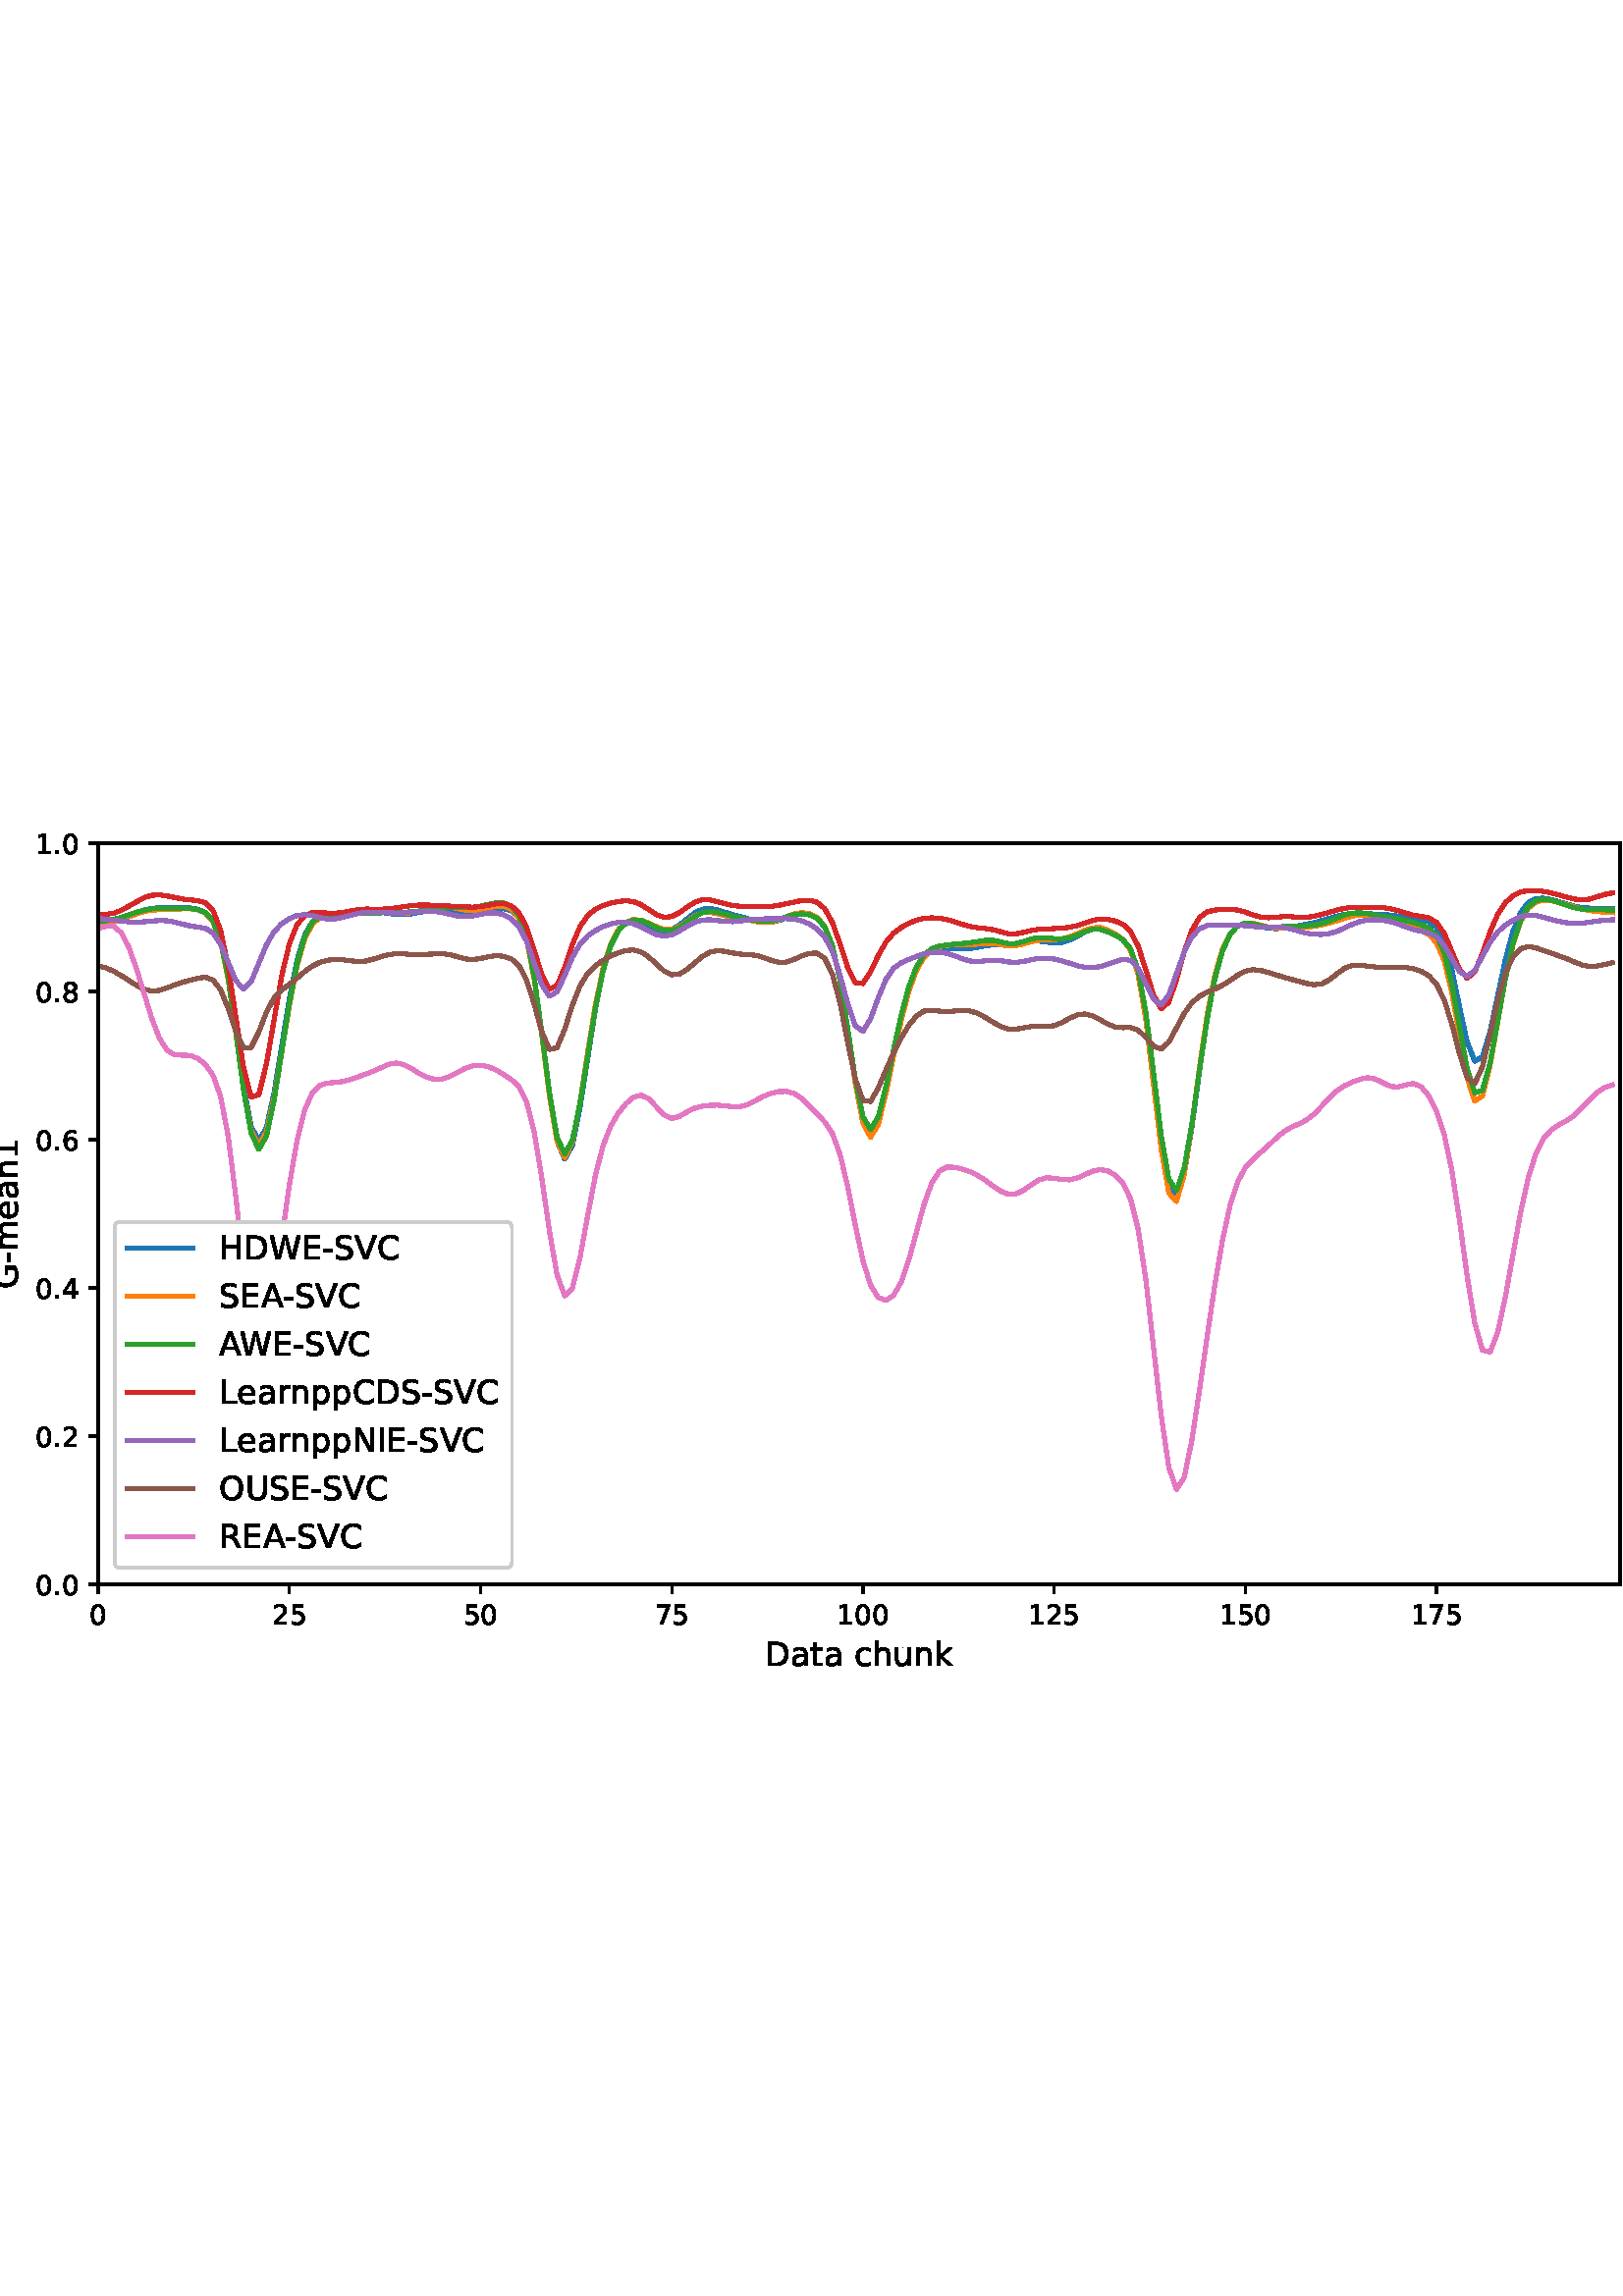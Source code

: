 %!PS-Adobe-3.0 EPSF-3.0
%%Orientation: portrait
%%BoundingBox: -54.0 216.0 666.0 576.0
%%EndComments
%%BeginProlog
/mpldict 8 dict def
mpldict begin
/m { moveto } bind def
/l { lineto } bind def
/r { rlineto } bind def
/c { curveto } bind def
/cl { closepath } bind def
/box {
m
1 index 0 r
0 exch r
neg 0 r
cl
} bind def
/clipbox {
box
clip
newpath
} bind def
%!PS-Adobe-3.0 Resource-Font
%%Copyright: Copyright (c) 2003 by Bitstream, Inc. All Rights Reserved. Copyright (c) 2006 by Tavmjong Bah. All Rights Reserved. DejaVu changes are in public domain 
25 dict begin
/_d{bind def}bind def
/_m{moveto}_d
/_l{lineto}_d
/_cl{closepath eofill}_d
/_c{curveto}_d
/_sc{7 -1 roll{setcachedevice}{pop pop pop pop pop pop}ifelse}_d
/_e{exec}_d
/FontName /DejaVuSans def
/PaintType 0 def
/FontMatrix[.001 0 0 .001 0 0]def
/FontBBox[-1021 -463 1793 1232]def
/FontType 3 def
/Encoding [ /space /hyphen /period /zero /one /two /four /five /six /seven /eight /A /C /D /E /G /H /I /L /N /O /R /S /U /V /W /a /c /e /h /k /m /n /p /r /t /u ] def
/FontInfo 10 dict dup begin
/FamilyName (DejaVu Sans) def
/FullName (DejaVu Sans) def
/Notice (Copyright (c) 2003 by Bitstream, Inc. All Rights Reserved. Copyright (c) 2006 by Tavmjong Bah. All Rights Reserved. DejaVu changes are in public domain ) def
/Weight (Book) def
/Version (Version 2.35) def
/ItalicAngle 0.0 def
/isFixedPitch false def
/UnderlinePosition -130 def
/UnderlineThickness 90 def
end readonly def
/CharStrings 38 dict dup begin
/.notdef 0 def
/space{318 0 0 0 0 0 _sc
}_d
/hyphen{361 0 49 234 312 314 _sc
49 314 _m
312 314 _l
312 234 _l
49 234 _l
49 314 _l
_cl}_d
/period{318 0 107 0 210 124 _sc
107 124 _m
210 124 _l
210 0 _l
107 0 _l
107 124 _l
_cl}_d
/zero{636 0 66 -13 570 742 _sc
318 664 _m
267 664 229 639 203 589 _c
177 539 165 464 165 364 _c
165 264 177 189 203 139 _c
229 89 267 64 318 64 _c
369 64 407 89 433 139 _c
458 189 471 264 471 364 _c
471 464 458 539 433 589 _c
407 639 369 664 318 664 _c
318 742 _m
399 742 461 709 505 645 _c
548 580 570 486 570 364 _c
570 241 548 147 505 83 _c
461 19 399 -13 318 -13 _c
236 -13 173 19 130 83 _c
87 147 66 241 66 364 _c
66 486 87 580 130 645 _c
173 709 236 742 318 742 _c
_cl}_d
/one{636 0 110 0 544 729 _sc
124 83 _m
285 83 _l
285 639 _l
110 604 _l
110 694 _l
284 729 _l
383 729 _l
383 83 _l
544 83 _l
544 0 _l
124 0 _l
124 83 _l
_cl}_d
/two{{636 0 73 0 536 742 _sc
192 83 _m
536 83 _l
536 0 _l
73 0 _l
73 83 _l
110 121 161 173 226 239 _c
290 304 331 346 348 365 _c
380 400 402 430 414 455 _c
426 479 433 504 433 528 _c
433 566 419 598 392 622 _c
365 646 330 659 286 659 _c
255 659 222 653 188 643 _c
154 632 117 616 78 594 _c
78 694 _l
118 710 155 722 189 730 _c
223 738 255 742 284 742 _c
}_e{359 742 419 723 464 685 _c
509 647 532 597 532 534 _c
532 504 526 475 515 449 _c
504 422 484 390 454 354 _c
446 344 420 317 376 272 _c
332 227 271 164 192 83 _c
_cl}_e}_d
/four{636 0 49 0 580 729 _sc
378 643 _m
129 254 _l
378 254 _l
378 643 _l
352 729 _m
476 729 _l
476 254 _l
580 254 _l
580 172 _l
476 172 _l
476 0 _l
378 0 _l
378 172 _l
49 172 _l
49 267 _l
352 729 _l
_cl}_d
/five{{636 0 77 -13 549 729 _sc
108 729 _m
495 729 _l
495 646 _l
198 646 _l
198 467 _l
212 472 227 476 241 478 _c
255 480 270 482 284 482 _c
365 482 429 459 477 415 _c
525 370 549 310 549 234 _c
549 155 524 94 475 51 _c
426 8 357 -13 269 -13 _c
238 -13 207 -10 175 -6 _c
143 -1 111 6 77 17 _c
77 116 _l
106 100 136 88 168 80 _c
199 72 232 69 267 69 _c
}_e{323 69 368 83 401 113 _c
433 143 450 183 450 234 _c
450 284 433 324 401 354 _c
368 384 323 399 267 399 _c
241 399 214 396 188 390 _c
162 384 135 375 108 363 _c
108 729 _l
_cl}_e}_d
/six{{636 0 70 -13 573 742 _sc
330 404 _m
286 404 251 388 225 358 _c
199 328 186 286 186 234 _c
186 181 199 139 225 109 _c
251 79 286 64 330 64 _c
374 64 409 79 435 109 _c
461 139 474 181 474 234 _c
474 286 461 328 435 358 _c
409 388 374 404 330 404 _c
526 713 _m
526 623 _l
501 635 476 644 451 650 _c
425 656 400 659 376 659 _c
310 659 260 637 226 593 _c
}_e{192 549 172 482 168 394 _c
187 422 211 444 240 459 _c
269 474 301 482 336 482 _c
409 482 467 459 509 415 _c
551 371 573 310 573 234 _c
573 159 550 99 506 54 _c
462 9 403 -13 330 -13 _c
246 -13 181 19 137 83 _c
92 147 70 241 70 364 _c
70 479 97 571 152 639 _c
206 707 280 742 372 742 _c
396 742 421 739 447 735 _c
472 730 498 723 526 713 _c
_cl}_e}_d
/seven{636 0 82 0 551 729 _sc
82 729 _m
551 729 _l
551 687 _l
286 0 _l
183 0 _l
432 646 _l
82 646 _l
82 729 _l
_cl}_d
/eight{{636 0 68 -13 568 742 _sc
318 346 _m
271 346 234 333 207 308 _c
180 283 167 249 167 205 _c
167 161 180 126 207 101 _c
234 76 271 64 318 64 _c
364 64 401 76 428 102 _c
455 127 469 161 469 205 _c
469 249 455 283 429 308 _c
402 333 365 346 318 346 _c
219 388 _m
177 398 144 418 120 447 _c
96 476 85 511 85 553 _c
85 611 105 657 147 691 _c
188 725 245 742 318 742 _c
}_e{390 742 447 725 489 691 _c
530 657 551 611 551 553 _c
551 511 539 476 515 447 _c
491 418 459 398 417 388 _c
464 377 501 355 528 323 _c
554 291 568 251 568 205 _c
568 134 546 80 503 43 _c
459 5 398 -13 318 -13 _c
237 -13 175 5 132 43 _c
89 80 68 134 68 205 _c
68 251 81 291 108 323 _c
134 355 171 377 219 388 _c
183 544 _m
183 506 194 476 218 455 _c
}_e{242 434 275 424 318 424 _c
360 424 393 434 417 455 _c
441 476 453 506 453 544 _c
453 582 441 611 417 632 _c
393 653 360 664 318 664 _c
275 664 242 653 218 632 _c
194 611 183 582 183 544 _c
_cl}_e}_d
/A{684 0 8 0 676 729 _sc
342 632 _m
208 269 _l
476 269 _l
342 632 _l
286 729 _m
398 729 _l
676 0 _l
573 0 _l
507 187 _l
178 187 _l
112 0 _l
8 0 _l
286 729 _l
_cl}_d
/C{{698 0 56 -13 644 742 _sc
644 673 _m
644 569 _l
610 599 575 622 537 638 _c
499 653 460 661 418 661 _c
334 661 270 635 226 584 _c
182 533 160 460 160 364 _c
160 268 182 194 226 143 _c
270 92 334 67 418 67 _c
460 67 499 74 537 90 _c
575 105 610 128 644 159 _c
644 56 _l
609 32 572 15 534 4 _c
496 -7 455 -13 412 -13 _c
302 -13 215 20 151 87 _c
}_e{87 154 56 246 56 364 _c
56 481 87 573 151 641 _c
215 708 302 742 412 742 _c
456 742 497 736 535 725 _c
573 713 610 696 644 673 _c
_cl}_e}_d
/D{770 0 98 0 711 729 _sc
197 648 _m
197 81 _l
316 81 _l
416 81 490 103 537 149 _c
583 195 607 267 607 365 _c
607 463 583 534 537 580 _c
490 625 416 648 316 648 _c
197 648 _l
98 729 _m
301 729 _l
442 729 546 699 612 641 _c
678 582 711 490 711 365 _c
711 239 677 147 611 88 _c
545 29 441 0 301 0 _c
98 0 _l
98 729 _l
_cl}_d
/E{632 0 98 0 568 729 _sc
98 729 _m
559 729 _l
559 646 _l
197 646 _l
197 430 _l
544 430 _l
544 347 _l
197 347 _l
197 83 _l
568 83 _l
568 0 _l
98 0 _l
98 729 _l
_cl}_d
/G{{775 0 56 -13 693 742 _sc
595 104 _m
595 300 _l
434 300 _l
434 381 _l
693 381 _l
693 68 _l
655 40 613 20 567 7 _c
521 -6 472 -13 420 -13 _c
306 -13 216 20 152 86 _c
88 152 56 245 56 364 _c
56 482 88 575 152 642 _c
216 708 306 742 420 742 _c
467 742 512 736 555 724 _c
598 712 638 695 674 673 _c
674 568 _l
637 598 598 621 557 637 _c
516 653 473 661 428 661 _c
}_e{338 661 271 636 227 586 _c
182 536 160 462 160 364 _c
160 265 182 191 227 141 _c
271 91 338 67 428 67 _c
462 67 493 70 521 76 _c
549 82 573 91 595 104 _c
_cl}_e}_d
/H{752 0 98 0 654 729 _sc
98 729 _m
197 729 _l
197 430 _l
555 430 _l
555 729 _l
654 729 _l
654 0 _l
555 0 _l
555 347 _l
197 347 _l
197 0 _l
98 0 _l
98 729 _l
_cl}_d
/I{295 0 98 0 197 729 _sc
98 729 _m
197 729 _l
197 0 _l
98 0 _l
98 729 _l
_cl}_d
/L{557 0 98 0 552 729 _sc
98 729 _m
197 729 _l
197 83 _l
552 83 _l
552 0 _l
98 0 _l
98 729 _l
_cl}_d
/N{748 0 98 0 650 729 _sc
98 729 _m
231 729 _l
554 119 _l
554 729 _l
650 729 _l
650 0 _l
517 0 _l
194 610 _l
194 0 _l
98 0 _l
98 729 _l
_cl}_d
/O{787 0 56 -13 731 742 _sc
394 662 _m
322 662 265 635 223 582 _c
181 528 160 456 160 364 _c
160 272 181 199 223 146 _c
265 92 322 66 394 66 _c
465 66 522 92 564 146 _c
606 199 627 272 627 364 _c
627 456 606 528 564 582 _c
522 635 465 662 394 662 _c
394 742 _m
496 742 577 707 639 639 _c
700 571 731 479 731 364 _c
731 248 700 157 639 89 _c
577 21 496 -13 394 -13 _c
291 -13 209 21 148 89 _c
86 157 56 248 56 364 _c
56 479 86 571 148 639 _c
209 707 291 742 394 742 _c
_cl}_d
/R{{695 0 98 0 666 729 _sc
444 342 _m
465 334 486 319 506 296 _c
526 272 546 240 566 199 _c
666 0 _l
560 0 _l
467 187 _l
443 235 419 268 397 284 _c
374 300 343 308 304 308 _c
197 308 _l
197 0 _l
98 0 _l
98 729 _l
321 729 _l
404 729 466 711 507 677 _c
548 642 569 589 569 519 _c
569 473 558 434 537 404 _c
515 374 484 353 444 342 _c
197 648 _m
197 389 _l
321 389 _l
}_e{368 389 404 400 428 422 _c
452 444 465 476 465 519 _c
465 561 452 593 428 615 _c
404 637 368 648 321 648 _c
197 648 _l
_cl}_e}_d
/S{{635 0 66 -13 579 742 _sc
535 705 _m
535 609 _l
497 627 462 640 429 649 _c
395 657 363 662 333 662 _c
279 662 237 651 208 631 _c
179 610 165 580 165 542 _c
165 510 174 485 194 469 _c
213 452 250 439 304 429 _c
364 417 _l
437 403 491 378 526 343 _c
561 307 579 260 579 201 _c
579 130 555 77 508 41 _c
460 5 391 -13 300 -13 _c
265 -13 228 -9 189 -2 _c
}_e{150 5 110 16 69 32 _c
69 134 _l
109 111 148 94 186 83 _c
224 71 262 66 300 66 _c
356 66 399 77 430 99 _c
460 121 476 152 476 194 _c
476 230 465 258 443 278 _c
421 298 385 313 335 323 _c
275 335 _l
201 349 148 372 115 404 _c
82 435 66 478 66 534 _c
66 598 88 649 134 686 _c
179 723 242 742 322 742 _c
356 742 390 739 426 733 _c
461 727 497 717 535 705 _c
}_e{_cl}_e}_d
/U{732 0 87 -13 645 729 _sc
87 729 _m
186 729 _l
186 286 _l
186 208 200 151 228 117 _c
256 83 302 66 366 66 _c
429 66 475 83 503 117 _c
531 151 546 208 546 286 _c
546 729 _l
645 729 _l
645 274 _l
645 178 621 107 574 59 _c
527 11 458 -13 366 -13 _c
274 -13 204 11 157 59 _c
110 107 87 178 87 274 _c
87 729 _l
_cl}_d
/V{684 0 8 0 676 729 _sc
286 0 _m
8 729 _l
111 729 _l
342 115 _l
573 729 _l
676 729 _l
398 0 _l
286 0 _l
_cl}_d
/W{989 0 33 0 956 729 _sc
33 729 _m
133 729 _l
286 113 _l
439 729 _l
550 729 _l
703 113 _l
856 729 _l
956 729 _l
773 0 _l
649 0 _l
495 633 _l
340 0 _l
216 0 _l
33 729 _l
_cl}_d
/a{{613 0 60 -13 522 560 _sc
343 275 _m
270 275 220 266 192 250 _c
164 233 150 205 150 165 _c
150 133 160 107 181 89 _c
202 70 231 61 267 61 _c
317 61 357 78 387 114 _c
417 149 432 196 432 255 _c
432 275 _l
343 275 _l
522 312 _m
522 0 _l
432 0 _l
432 83 _l
411 49 385 25 355 10 _c
325 -5 287 -13 243 -13 _c
187 -13 142 2 109 33 _c
76 64 60 106 60 159 _c
}_e{60 220 80 266 122 298 _c
163 329 224 345 306 345 _c
432 345 _l
432 354 _l
432 395 418 427 391 450 _c
364 472 326 484 277 484 _c
245 484 215 480 185 472 _c
155 464 127 453 100 439 _c
100 522 _l
132 534 164 544 195 550 _c
226 556 256 560 286 560 _c
365 560 424 539 463 498 _c
502 457 522 395 522 312 _c
_cl}_e}_d
/c{{550 0 55 -13 488 560 _sc
488 526 _m
488 442 _l
462 456 437 466 411 473 _c
385 480 360 484 334 484 _c
276 484 230 465 198 428 _c
166 391 150 339 150 273 _c
150 206 166 154 198 117 _c
230 80 276 62 334 62 _c
360 62 385 65 411 72 _c
437 79 462 90 488 104 _c
488 21 _l
462 9 436 0 410 -5 _c
383 -10 354 -13 324 -13 _c
242 -13 176 12 128 64 _c
}_e{79 115 55 185 55 273 _c
55 362 79 432 128 483 _c
177 534 244 560 330 560 _c
358 560 385 557 411 551 _c
437 545 463 537 488 526 _c
_cl}_e}_d
/e{{615 0 55 -13 562 560 _sc
562 296 _m
562 252 _l
149 252 _l
153 190 171 142 205 110 _c
238 78 284 62 344 62 _c
378 62 412 66 444 74 _c
476 82 509 95 541 113 _c
541 28 _l
509 14 476 3 442 -3 _c
408 -9 373 -13 339 -13 _c
251 -13 182 12 131 62 _c
80 112 55 181 55 268 _c
55 357 79 428 127 481 _c
175 533 241 560 323 560 _c
397 560 455 536 498 489 _c
}_e{540 441 562 377 562 296 _c
472 322 _m
471 371 457 410 431 440 _c
404 469 368 484 324 484 _c
274 484 234 469 204 441 _c
174 413 156 373 152 322 _c
472 322 _l
_cl}_e}_d
/h{634 0 91 0 549 760 _sc
549 330 _m
549 0 _l
459 0 _l
459 327 _l
459 379 448 417 428 443 _c
408 469 378 482 338 482 _c
289 482 251 466 223 435 _c
195 404 181 362 181 309 _c
181 0 _l
91 0 _l
91 760 _l
181 760 _l
181 462 _l
202 494 227 519 257 535 _c
286 551 320 560 358 560 _c
420 560 468 540 500 501 _c
532 462 549 405 549 330 _c
_cl}_d
/k{579 0 91 0 576 760 _sc
91 760 _m
181 760 _l
181 311 _l
449 547 _l
564 547 _l
274 291 _l
576 0 _l
459 0 _l
181 267 _l
181 0 _l
91 0 _l
91 760 _l
_cl}_d
/m{{974 0 91 0 889 560 _sc
520 442 _m
542 482 569 511 600 531 _c
631 550 668 560 711 560 _c
767 560 811 540 842 500 _c
873 460 889 403 889 330 _c
889 0 _l
799 0 _l
799 327 _l
799 379 789 418 771 444 _c
752 469 724 482 686 482 _c
639 482 602 466 575 435 _c
548 404 535 362 535 309 _c
535 0 _l
445 0 _l
445 327 _l
445 379 435 418 417 444 _c
398 469 369 482 331 482 _c
}_e{285 482 248 466 221 435 _c
194 404 181 362 181 309 _c
181 0 _l
91 0 _l
91 547 _l
181 547 _l
181 462 _l
201 495 226 520 255 536 _c
283 552 317 560 357 560 _c
397 560 430 550 458 530 _c
486 510 506 480 520 442 _c
_cl}_e}_d
/n{634 0 91 0 549 560 _sc
549 330 _m
549 0 _l
459 0 _l
459 327 _l
459 379 448 417 428 443 _c
408 469 378 482 338 482 _c
289 482 251 466 223 435 _c
195 404 181 362 181 309 _c
181 0 _l
91 0 _l
91 547 _l
181 547 _l
181 462 _l
202 494 227 519 257 535 _c
286 551 320 560 358 560 _c
420 560 468 540 500 501 _c
532 462 549 405 549 330 _c
_cl}_d
/p{{635 0 91 -207 580 560 _sc
181 82 _m
181 -207 _l
91 -207 _l
91 547 _l
181 547 _l
181 464 _l
199 496 223 520 252 536 _c
281 552 316 560 356 560 _c
422 560 476 533 518 481 _c
559 428 580 359 580 273 _c
580 187 559 117 518 65 _c
476 13 422 -13 356 -13 _c
316 -13 281 -5 252 10 _c
223 25 199 49 181 82 _c
487 273 _m
487 339 473 390 446 428 _c
418 466 381 485 334 485 _c
}_e{286 485 249 466 222 428 _c
194 390 181 339 181 273 _c
181 207 194 155 222 117 _c
249 79 286 61 334 61 _c
381 61 418 79 446 117 _c
473 155 487 207 487 273 _c
_cl}_e}_d
/r{411 0 91 0 411 560 _sc
411 463 _m
401 469 390 473 378 476 _c
366 478 353 480 339 480 _c
288 480 249 463 222 430 _c
194 397 181 350 181 288 _c
181 0 _l
91 0 _l
91 547 _l
181 547 _l
181 462 _l
199 495 224 520 254 536 _c
284 552 321 560 365 560 _c
371 560 378 559 386 559 _c
393 558 401 557 411 555 _c
411 463 _l
_cl}_d
/t{392 0 27 0 368 702 _sc
183 702 _m
183 547 _l
368 547 _l
368 477 _l
183 477 _l
183 180 _l
183 135 189 106 201 94 _c
213 81 238 75 276 75 _c
368 75 _l
368 0 _l
276 0 _l
206 0 158 13 132 39 _c
106 65 93 112 93 180 _c
93 477 _l
27 477 _l
27 547 _l
93 547 _l
93 702 _l
183 702 _l
_cl}_d
/u{634 0 85 -13 543 560 _sc
85 216 _m
85 547 _l
175 547 _l
175 219 _l
175 167 185 129 205 103 _c
225 77 255 64 296 64 _c
344 64 383 79 411 110 _c
439 141 453 183 453 237 _c
453 547 _l
543 547 _l
543 0 _l
453 0 _l
453 84 _l
431 50 405 26 377 10 _c
348 -5 315 -13 277 -13 _c
214 -13 166 6 134 45 _c
101 83 85 140 85 216 _c
311 560 _m
311 560 _l
_cl}_d
end readonly def

/BuildGlyph
 {exch begin
 CharStrings exch
 2 copy known not{pop /.notdef}if
 true 3 1 roll get exec
 end}_d

/BuildChar {
 1 index /Encoding get exch get
 1 index /BuildGlyph get exec
}_d

FontName currentdict end definefont pop
end
%%EndProlog
mpldict begin
-54 216 translate
720 360 0 0 clipbox
gsave
0 0 m
720 0 l
720 360 l
0 360 l
cl
1.000 setgray
fill
grestore
gsave
90 45 m
648 45 l
648 316.8 l
90 316.8 l
cl
1.000 setgray
fill
grestore
0.800 setlinewidth
1 setlinejoin
0 setlinecap
[] 0 setdash
0.000 setgray
gsave
/o {
gsave
newpath
translate
0.8 setlinewidth
1 setlinejoin
0 setlinecap
0 0 m
0 -3.5 l

gsave
0.000 setgray
fill
grestore
stroke
grestore
} bind def
90 45 o
grestore
/DejaVuSans findfont
10.000 scalefont
setfont
gsave
86.82 30.406 translate
0.0 rotate
0.0 0 m /zero glyphshow
grestore
gsave
/o {
gsave
newpath
translate
0.8 setlinewidth
1 setlinejoin
0 setlinecap
0 0 m
0 -3.5 l

gsave
0.000 setgray
fill
grestore
stroke
grestore
} bind def
160.101 45 o
grestore
gsave
153.741 30.406 translate
0.0 rotate
0.0 0 m /two glyphshow
6.362 0 m /five glyphshow
grestore
gsave
/o {
gsave
newpath
translate
0.8 setlinewidth
1 setlinejoin
0 setlinecap
0 0 m
0 -3.5 l

gsave
0.000 setgray
fill
grestore
stroke
grestore
} bind def
230.201 45 o
grestore
gsave
223.842 30.406 translate
0.0 rotate
0.0 0 m /five glyphshow
6.362 0 m /zero glyphshow
grestore
gsave
/o {
gsave
newpath
translate
0.8 setlinewidth
1 setlinejoin
0 setlinecap
0 0 m
0 -3.5 l

gsave
0.000 setgray
fill
grestore
stroke
grestore
} bind def
300.302 45 o
grestore
gsave
293.942 30.406 translate
0.0 rotate
0.0 0 m /seven glyphshow
6.362 0 m /five glyphshow
grestore
gsave
/o {
gsave
newpath
translate
0.8 setlinewidth
1 setlinejoin
0 setlinecap
0 0 m
0 -3.5 l

gsave
0.000 setgray
fill
grestore
stroke
grestore
} bind def
370.402 45 o
grestore
gsave
360.863 30.406 translate
0.0 rotate
0.0 0 m /one glyphshow
6.362 0 m /zero glyphshow
12.725 0 m /zero glyphshow
grestore
gsave
/o {
gsave
newpath
translate
0.8 setlinewidth
1 setlinejoin
0 setlinecap
0 0 m
0 -3.5 l

gsave
0.000 setgray
fill
grestore
stroke
grestore
} bind def
440.503 45 o
grestore
gsave
430.963 30.406 translate
0.0 rotate
0.0 0 m /one glyphshow
6.362 0 m /two glyphshow
12.725 0 m /five glyphshow
grestore
gsave
/o {
gsave
newpath
translate
0.8 setlinewidth
1 setlinejoin
0 setlinecap
0 0 m
0 -3.5 l

gsave
0.000 setgray
fill
grestore
stroke
grestore
} bind def
510.603 45 o
grestore
gsave
501.064 30.406 translate
0.0 rotate
0.0 0 m /one glyphshow
6.362 0 m /five glyphshow
12.725 0 m /zero glyphshow
grestore
gsave
/o {
gsave
newpath
translate
0.8 setlinewidth
1 setlinejoin
0 setlinecap
0 0 m
0 -3.5 l

gsave
0.000 setgray
fill
grestore
stroke
grestore
} bind def
580.704 45 o
grestore
gsave
571.164 30.406 translate
0.0 rotate
0.0 0 m /one glyphshow
6.362 0 m /seven glyphshow
12.725 0 m /five glyphshow
grestore
/DejaVuSans findfont
12.000 scalefont
setfont
gsave
334.578 15.203 translate
0.0 rotate
0.0 0 m /D glyphshow
9.24 0 m /a glyphshow
16.594 0 m /t glyphshow
21.299 0 m /a glyphshow
28.652 0 m /space glyphshow
32.467 0 m /c glyphshow
39.064 0 m /h glyphshow
46.67 0 m /u glyphshow
54.275 0 m /n glyphshow
61.881 0 m /k glyphshow
grestore
gsave
/o {
gsave
newpath
translate
0.8 setlinewidth
1 setlinejoin
0 setlinecap
0 0 m
-3.5 0 l

gsave
0.000 setgray
fill
grestore
stroke
grestore
} bind def
90 45 o
grestore
/DejaVuSans findfont
10.000 scalefont
setfont
gsave
67.094 41.203 translate
0.0 rotate
0.0 0 m /zero glyphshow
6.362 0 m /period glyphshow
9.541 0 m /zero glyphshow
grestore
gsave
/o {
gsave
newpath
translate
0.8 setlinewidth
1 setlinejoin
0 setlinecap
0 0 m
-3.5 0 l

gsave
0.000 setgray
fill
grestore
stroke
grestore
} bind def
90 99.36 o
grestore
gsave
67.094 95.563 translate
0.0 rotate
0.0 0 m /zero glyphshow
6.362 0 m /period glyphshow
9.541 0 m /two glyphshow
grestore
gsave
/o {
gsave
newpath
translate
0.8 setlinewidth
1 setlinejoin
0 setlinecap
0 0 m
-3.5 0 l

gsave
0.000 setgray
fill
grestore
stroke
grestore
} bind def
90 153.72 o
grestore
gsave
67.094 149.923 translate
0.0 rotate
0.0 0 m /zero glyphshow
6.362 0 m /period glyphshow
9.541 0 m /four glyphshow
grestore
gsave
/o {
gsave
newpath
translate
0.8 setlinewidth
1 setlinejoin
0 setlinecap
0 0 m
-3.5 0 l

gsave
0.000 setgray
fill
grestore
stroke
grestore
} bind def
90 208.08 o
grestore
gsave
67.094 204.283 translate
0.0 rotate
0.0 0 m /zero glyphshow
6.362 0 m /period glyphshow
9.541 0 m /six glyphshow
grestore
gsave
/o {
gsave
newpath
translate
0.8 setlinewidth
1 setlinejoin
0 setlinecap
0 0 m
-3.5 0 l

gsave
0.000 setgray
fill
grestore
stroke
grestore
} bind def
90 262.44 o
grestore
gsave
67.094 258.643 translate
0.0 rotate
0.0 0 m /zero glyphshow
6.362 0 m /period glyphshow
9.541 0 m /eight glyphshow
grestore
gsave
/o {
gsave
newpath
translate
0.8 setlinewidth
1 setlinejoin
0 setlinecap
0 0 m
-3.5 0 l

gsave
0.000 setgray
fill
grestore
stroke
grestore
} bind def
90 316.8 o
grestore
gsave
67.094 313.003 translate
0.0 rotate
0.0 0 m /one glyphshow
6.362 0 m /period glyphshow
9.541 0 m /zero glyphshow
grestore
/DejaVuSans findfont
12.000 scalefont
setfont
gsave
60.594 153.244 translate
90.0 rotate
0.0 0 m /G glyphshow
9.299 0 m /hyphen glyphshow
13.629 0 m /m glyphshow
25.318 0 m /e glyphshow
32.701 0 m /a glyphshow
40.055 0 m /n glyphshow
47.66 0 m /one glyphshow
grestore
1.500 setlinewidth
2 setlinecap
0.122 0.467 0.706 setrgbcolor
gsave
558 271.8 90 45 clipbox
90 288.137 m
92.804 288.327 l
95.608 288.801 l
98.412 289.576 l
104.02 291.472 l
106.824 292.286 l
109.628 292.85 l
112.432 293.125 l
118.04 293.214 l
120.844 293.191 l
123.648 293.033 l
126.452 292.591 l
129.256 291.492 l
132.06 288.539 l
134.864 281.415 l
137.668 267.923 l
140.472 248.605 l
143.276 228.105 l
146.08 212.958 l
148.884 207.598 l
151.688 212.532 l
154.492 225.379 l
160.101 259.706 l
162.905 273.803 l
165.709 283.118 l
168.513 287.996 l
171.317 289.933 l
174.121 290.489 l
182.533 291.133 l
188.141 291.539 l
190.945 291.602 l
193.749 291.446 l
199.357 290.66 l
202.161 290.584 l
204.965 290.917 l
210.573 291.937 l
213.377 292.202 l
216.181 292.241 l
218.985 292.092 l
224.593 291.506 l
227.397 291.414 l
230.201 291.649 l
235.809 292.554 l
238.613 292.751 l
241.417 292.149 l
244.221 289.339 l
247.025 281.899 l
249.829 267.62 l
252.633 246.982 l
255.437 224.627 l
258.241 207.514 l
261.045 200.914 l
263.849 205.903 l
266.653 219.792 l
272.261 255.687 l
275.065 269.752 l
277.869 279.178 l
280.673 284.676 l
283.477 287.397 l
286.281 288.204 l
289.085 287.695 l
294.693 285.198 l
297.497 284.587 l
300.302 285.104 l
303.106 286.771 l
308.714 291.256 l
311.518 292.61 l
314.322 292.884 l
317.126 292.32 l
322.734 290.585 l
331.146 288.35 l
333.95 287.838 l
336.754 287.817 l
339.558 288.424 l
345.166 290.47 l
347.97 290.936 l
350.774 290.611 l
353.578 289.262 l
356.382 286.023 l
359.186 279.05 l
361.99 266.508 l
364.794 248.815 l
367.598 230.028 l
370.402 216.161 l
373.206 211.452 l
376.01 216.078 l
378.814 226.99 l
381.618 240.284 l
384.422 252.946 l
387.226 263.292 l
390.03 270.67 l
392.834 275.138 l
395.638 277.303 l
398.442 278.044 l
401.246 278.135 l
406.854 278.006 l
409.658 278.173 l
412.462 278.604 l
415.266 279.159 l
418.07 279.515 l
423.678 279.347 l
426.482 279.593 l
432.09 280.849 l
434.894 280.883 l
440.503 280.238 l
443.307 280.439 l
446.111 281.254 l
448.915 282.629 l
451.719 284.21 l
454.523 285.359 l
457.327 285.527 l
460.131 284.691 l
462.935 283.269 l
465.739 281.341 l
468.543 277.582 l
471.347 269.08 l
474.151 253.158 l
479.759 207.132 l
482.563 190.754 l
485.367 186.749 l
488.171 195.238 l
490.975 212.434 l
493.779 233.124 l
496.583 252.525 l
499.387 267.613 l
502.191 277.654 l
504.995 283.519 l
507.799 286.436 l
510.603 287.368 l
513.407 287.082 l
516.211 286.308 l
519.015 285.664 l
521.819 285.462 l
524.623 285.665 l
530.231 286.517 l
535.839 287.675 l
541.447 289.243 l
544.251 290.058 l
547.055 290.727 l
549.859 291.097 l
552.663 291.115 l
561.075 290.607 l
563.879 290.44 l
566.683 290.066 l
572.291 289.083 l
575.095 288.72 l
577.899 288.041 l
580.704 285.892 l
583.508 280.475 l
586.312 270.454 l
589.116 256.881 l
591.92 243.942 l
594.724 236.86 l
597.528 238.468 l
600.332 247.698 l
605.94 274.056 l
608.744 284.529 l
611.548 291.387 l
614.352 295.053 l
617.156 296.501 l
619.96 296.654 l
622.764 296.152 l
631.176 293.728 l
633.98 293.224 l
636.784 292.992 l
645.196 292.684 l
645.196 292.684 l
stroke
grestore
1.000 0.498 0.055 setrgbcolor
gsave
558 271.8 90 45 clipbox
90 287.217 m
92.804 287.379 l
95.608 287.864 l
98.412 288.73 l
104.02 290.866 l
106.824 291.718 l
109.628 292.238 l
112.432 292.423 l
118.04 292.558 l
120.844 292.733 l
123.648 292.776 l
126.452 292.427 l
129.256 291.266 l
132.06 288.098 l
134.864 280.64 l
137.668 266.769 l
140.472 247.139 l
143.276 226.495 l
146.08 211.371 l
148.884 206.072 l
151.688 210.92 l
154.492 223.472 l
160.101 257.394 l
162.905 271.81 l
165.709 281.697 l
168.513 287.163 l
171.317 289.56 l
174.121 290.438 l
179.729 291.167 l
185.337 291.618 l
190.945 291.76 l
193.749 291.668 l
199.357 291.036 l
202.161 290.977 l
204.965 291.348 l
213.377 293.313 l
216.181 293.537 l
218.985 293.364 l
224.593 292.281 l
227.397 292.065 l
230.201 292.421 l
233.005 293.121 l
235.809 293.689 l
238.613 293.707 l
241.417 292.685 l
244.221 289.423 l
247.025 281.669 l
249.829 267.24 l
252.633 246.569 l
255.437 224.307 l
258.241 207.514 l
261.045 201.513 l
263.849 207.219 l
266.653 221.626 l
269.457 239.858 l
272.261 257.217 l
275.065 270.729 l
277.869 279.714 l
280.673 285.026 l
283.477 287.798 l
286.281 288.805 l
289.085 288.549 l
291.889 287.495 l
294.693 286.175 l
297.497 285.195 l
300.302 285.119 l
303.106 286.184 l
308.714 290.036 l
311.518 291.283 l
314.322 291.489 l
317.126 290.929 l
319.93 290.177 l
322.734 289.596 l
328.342 288.627 l
331.146 288.057 l
333.95 287.689 l
336.754 287.846 l
339.558 288.647 l
342.362 289.837 l
345.166 290.889 l
347.97 291.339 l
350.774 290.984 l
353.578 289.612 l
356.382 286.336 l
359.186 279.263 l
361.99 266.47 l
364.794 248.282 l
367.598 228.77 l
370.402 214.157 l
373.206 208.995 l
376.01 213.625 l
378.814 224.903 l
381.618 238.693 l
384.422 251.806 l
387.226 262.513 l
390.03 270.209 l
392.834 275.043 l
395.638 277.664 l
398.442 278.892 l
401.246 279.366 l
404.05 279.47 l
409.658 279.529 l
415.266 280.068 l
418.07 280.076 l
423.678 279.176 l
426.482 279.213 l
429.286 279.889 l
432.09 280.713 l
434.894 281.196 l
440.503 281.447 l
443.307 281.766 l
446.111 282.435 l
448.915 283.513 l
451.719 284.803 l
454.523 285.769 l
457.327 285.861 l
460.131 284.984 l
462.935 283.498 l
465.739 281.441 l
468.543 277.424 l
471.347 268.446 l
474.151 251.831 l
479.759 204.676 l
482.563 188.518 l
485.367 185.411 l
488.171 195.148 l
490.975 213.393 l
493.779 234.507 l
496.583 253.692 l
499.387 268.256 l
502.191 277.839 l
504.995 283.496 l
507.799 286.447 l
510.603 287.547 l
513.407 287.43 l
519.015 286.051 l
521.819 285.717 l
527.427 285.769 l
533.035 285.998 l
535.839 286.32 l
538.643 286.829 l
541.447 287.532 l
549.859 290.124 l
552.663 290.36 l
555.467 290.062 l
566.683 287.787 l
569.487 286.967 l
575.095 284.798 l
577.899 283.303 l
580.704 280.333 l
583.508 273.826 l
586.312 262.081 l
591.92 230.752 l
594.724 222.219 l
597.528 224.095 l
600.332 235.222 l
605.94 267.018 l
608.744 279.656 l
611.548 288.098 l
614.352 292.924 l
617.156 295.218 l
619.96 295.934 l
622.764 295.752 l
625.568 295.109 l
633.98 292.654 l
636.784 292.112 l
642.392 291.473 l
645.196 291.309 l
645.196 291.309 l
stroke
grestore
0.173 0.627 0.173 setrgbcolor
gsave
558 271.8 90 45 clipbox
90 288.137 m
92.804 288.327 l
95.608 288.801 l
98.412 289.575 l
104.02 291.452 l
106.824 292.225 l
109.628 292.707 l
112.432 292.868 l
123.648 292.86 l
126.452 292.465 l
129.256 291.356 l
132.06 288.373 l
134.864 281.174 l
137.668 267.455 l
140.472 247.651 l
143.276 226.409 l
146.08 210.459 l
148.884 204.545 l
151.688 209.365 l
154.492 222.484 l
160.101 257.902 l
162.905 272.632 l
165.709 282.526 l
168.513 287.859 l
171.317 290.09 l
174.121 290.769 l
179.729 290.984 l
196.553 291.321 l
202.161 291.449 l
207.769 291.937 l
218.985 293.223 l
221.789 293.3 l
224.593 293.23 l
227.397 293.28 l
230.201 293.683 l
233.005 294.345 l
235.809 294.892 l
238.613 294.897 l
241.417 293.805 l
244.221 290.394 l
247.025 282.468 l
249.829 267.978 l
252.633 247.47 l
255.437 225.55 l
258.241 209.005 l
261.045 202.829 l
263.849 207.851 l
266.653 221.341 l
272.261 256.02 l
275.065 269.724 l
277.869 279.04 l
280.673 284.634 l
283.477 287.598 l
286.281 288.708 l
289.085 288.442 l
291.889 287.275 l
294.693 285.836 l
297.497 284.821 l
300.302 284.784 l
303.106 285.888 l
308.714 289.824 l
311.518 291.272 l
314.322 291.771 l
317.126 291.434 l
322.734 289.987 l
328.342 288.883 l
331.146 288.413 l
333.95 288.127 l
336.754 288.252 l
339.558 288.889 l
342.362 289.831 l
345.166 290.633 l
347.97 290.923 l
350.774 290.549 l
353.578 289.283 l
356.382 286.169 l
359.186 279.271 l
361.99 266.745 l
364.794 249.068 l
367.598 230.333 l
370.402 216.528 l
373.206 211.85 l
376.01 216.482 l
378.814 227.443 l
381.618 240.883 l
384.422 253.729 l
387.226 264.163 l
390.03 271.486 l
392.834 275.872 l
395.638 278.086 l
398.442 279.062 l
401.246 279.496 l
409.658 280.32 l
415.266 281.17 l
418.07 281.176 l
423.678 280.042 l
426.482 280.016 l
429.286 280.749 l
432.09 281.683 l
434.894 282.17 l
437.698 282.097 l
440.503 281.822 l
443.307 281.751 l
446.111 282.147 l
448.915 283.077 l
451.719 284.277 l
454.523 285.16 l
457.327 285.19 l
460.131 284.338 l
462.935 283.042 l
465.739 281.402 l
468.543 278.063 l
471.347 270.039 l
474.151 254.613 l
476.955 232.567 l
479.759 209.601 l
482.563 193.553 l
485.367 189.512 l
488.171 197.475 l
490.975 213.743 l
493.779 233.42 l
496.583 252.112 l
499.387 266.982 l
502.191 277.193 l
504.995 283.344 l
507.799 286.463 l
510.603 287.479 l
513.407 287.232 l
516.211 286.531 l
519.015 286.019 l
521.819 285.965 l
527.427 286.458 l
533.035 286.531 l
535.839 286.757 l
538.643 287.348 l
541.447 288.288 l
547.055 290.469 l
549.859 291.152 l
552.663 291.287 l
555.467 290.95 l
561.075 289.929 l
566.683 289.02 l
572.291 287.64 l
575.095 286.861 l
577.899 285.701 l
580.704 282.965 l
583.508 276.634 l
586.312 265.118 l
591.92 234.171 l
594.724 225.238 l
597.528 226.154 l
600.332 236.154 l
605.94 267.041 l
608.744 279.894 l
611.548 288.586 l
614.352 293.504 l
617.156 295.729 l
619.96 296.283 l
622.764 295.891 l
625.568 295.024 l
628.372 294.019 l
631.176 293.162 l
633.98 292.649 l
636.784 292.474 l
645.196 292.303 l
645.196 292.303 l
stroke
grestore
0.839 0.153 0.157 setrgbcolor
gsave
558 271.8 90 45 clipbox
90 290.767 m
92.804 290.734 l
95.608 291.093 l
98.412 292.137 l
106.824 296.844 l
109.628 297.695 l
112.432 297.854 l
115.236 297.47 l
120.844 296.33 l
126.452 295.733 l
129.256 294.969 l
132.06 292.191 l
134.864 284.995 l
137.668 271.498 l
143.276 234.61 l
146.08 223.746 l
148.884 224.539 l
151.688 235.815 l
157.296 268.2 l
160.101 279.955 l
162.905 286.938 l
165.709 290.231 l
168.513 291.311 l
171.317 291.368 l
174.121 291.171 l
176.925 291.141 l
179.729 291.438 l
185.337 292.451 l
188.141 292.659 l
193.749 292.609 l
196.553 292.753 l
202.161 293.524 l
204.965 293.918 l
207.769 294.135 l
210.573 294.134 l
227.397 293.336 l
230.201 293.542 l
235.809 294.547 l
238.613 294.667 l
241.417 293.887 l
244.221 291.381 l
247.025 286.053 l
249.829 277.699 l
252.633 268.643 l
255.437 263.257 l
258.241 264.541 l
261.045 271.328 l
263.849 279.623 l
266.653 286.19 l
269.457 290.255 l
272.261 292.552 l
275.065 293.921 l
277.869 294.823 l
280.673 295.433 l
283.477 295.701 l
286.281 295.384 l
289.085 294.25 l
294.693 290.626 l
297.497 289.621 l
300.302 289.906 l
303.106 291.345 l
305.91 293.33 l
308.714 295.096 l
311.518 296.041 l
314.322 295.996 l
322.734 293.914 l
325.538 293.677 l
333.95 293.521 l
336.754 293.642 l
339.558 294.021 l
347.97 295.794 l
350.774 295.869 l
353.578 295.132 l
356.382 292.771 l
359.186 287.738 l
361.99 279.886 l
364.794 271.272 l
367.598 265.59 l
370.402 265.337 l
373.206 269.683 l
376.01 275.585 l
378.814 280.522 l
381.618 283.796 l
384.422 285.902 l
387.226 287.432 l
390.03 288.573 l
392.834 289.253 l
395.638 289.454 l
398.442 289.272 l
401.246 288.772 l
404.05 287.989 l
406.854 287.061 l
409.658 286.267 l
412.462 285.802 l
415.266 285.526 l
418.07 285.067 l
423.678 283.615 l
426.482 283.546 l
429.286 284.11 l
432.09 284.804 l
434.894 285.214 l
443.307 285.639 l
446.111 285.96 l
448.915 286.586 l
454.523 288.472 l
457.327 288.991 l
460.131 288.883 l
462.935 288.247 l
465.739 287.035 l
468.543 284.412 l
471.347 278.939 l
474.151 270.281 l
476.955 261.073 l
479.759 256.111 l
482.563 258.497 l
485.367 266.839 l
488.171 276.808 l
490.975 284.768 l
493.779 289.501 l
496.583 291.601 l
499.387 292.278 l
502.191 292.496 l
504.995 292.561 l
507.799 292.288 l
510.603 291.532 l
513.407 290.515 l
516.211 289.711 l
519.015 289.454 l
524.623 289.88 l
527.427 289.837 l
530.231 289.634 l
533.035 289.626 l
535.839 289.999 l
538.643 290.674 l
544.251 292.294 l
547.055 292.939 l
549.859 293.286 l
552.663 293.354 l
561.075 293.17 l
563.879 292.783 l
566.683 292.031 l
569.487 291.118 l
572.291 290.392 l
575.095 289.977 l
577.899 289.444 l
580.704 287.746 l
583.508 283.709 l
589.116 270.602 l
591.92 267.316 l
594.724 269.631 l
597.528 276.376 l
600.332 284.266 l
603.136 290.711 l
605.94 294.989 l
608.744 297.521 l
611.548 298.886 l
614.352 299.458 l
617.156 299.469 l
619.96 299.119 l
622.764 298.568 l
628.372 297.065 l
631.176 296.328 l
633.98 295.994 l
636.784 296.297 l
642.392 298.007 l
645.196 298.56 l
645.196 298.56 l
stroke
grestore
0.580 0.404 0.741 setrgbcolor
gsave
558 271.8 90 45 clipbox
90 289.257 m
95.608 288.568 l
101.216 287.968 l
104.02 287.875 l
106.824 287.991 l
112.432 288.461 l
115.236 288.359 l
118.04 287.862 l
123.648 286.474 l
129.256 285.604 l
132.06 283.941 l
134.864 279.822 l
140.472 266.393 l
143.276 263.358 l
146.08 266.066 l
151.688 279.516 l
154.492 284.372 l
157.296 287.304 l
160.101 289.16 l
162.905 290.295 l
165.709 290.62 l
168.513 290.205 l
171.317 289.492 l
174.121 289.015 l
176.925 289.056 l
179.729 289.592 l
185.337 291.085 l
188.141 291.446 l
190.945 291.475 l
199.357 291.183 l
202.161 291.243 l
210.573 291.942 l
213.377 291.813 l
216.181 291.367 l
221.789 290.112 l
224.593 289.847 l
227.397 290.107 l
233.005 291.25 l
235.809 291.241 l
238.613 290.564 l
241.417 289.11 l
244.221 286.245 l
247.025 280.917 l
252.633 265.001 l
255.437 260.696 l
258.241 262.319 l
261.045 268.263 l
263.849 274.897 l
266.653 279.791 l
269.457 282.777 l
272.261 284.719 l
275.065 286.182 l
277.869 287.219 l
280.673 287.759 l
283.477 287.786 l
286.281 287.249 l
289.085 286.118 l
291.889 284.617 l
294.693 283.283 l
297.497 282.707 l
300.302 283.205 l
303.106 284.608 l
305.91 286.354 l
308.714 287.812 l
311.518 288.617 l
314.322 288.751 l
319.93 288.105 l
322.734 288.022 l
325.538 288.291 l
328.342 288.712 l
331.146 289.009 l
336.754 289.086 l
342.362 289.135 l
345.166 288.949 l
347.97 288.337 l
350.774 287.187 l
353.578 285.396 l
356.382 282.428 l
359.186 277.082 l
361.99 268.481 l
364.794 258.023 l
367.598 249.809 l
370.402 247.836 l
373.206 252.431 l
376.01 260.104 l
378.814 266.838 l
381.618 270.924 l
384.422 272.957 l
387.226 274.179 l
390.03 275.261 l
392.834 276.205 l
395.638 276.792 l
398.442 276.881 l
401.246 276.427 l
404.05 275.506 l
406.854 274.41 l
409.658 273.599 l
412.462 273.398 l
418.07 273.931 l
420.874 273.739 l
423.678 273.273 l
426.482 273.08 l
429.286 273.436 l
432.09 274.075 l
434.894 274.548 l
437.698 274.629 l
440.503 274.324 l
443.307 273.692 l
448.915 271.917 l
451.719 271.275 l
454.523 271.136 l
457.327 271.539 l
460.131 272.352 l
462.935 273.376 l
465.739 274.205 l
468.543 273.848 l
471.347 270.966 l
476.955 259.547 l
479.759 257.463 l
482.563 261.173 l
488.171 276.756 l
490.975 282.399 l
493.779 285.413 l
496.583 286.587 l
499.387 286.858 l
504.995 286.873 l
507.799 286.768 l
516.211 286.035 l
521.819 286.147 l
524.623 285.907 l
527.427 285.295 l
533.035 283.795 l
535.839 283.391 l
538.643 283.329 l
541.447 283.666 l
544.251 284.495 l
549.859 287.074 l
552.663 288.088 l
555.467 288.625 l
558.271 288.76 l
561.075 288.569 l
563.879 288.024 l
566.683 287.132 l
569.487 286.077 l
572.291 285.154 l
577.899 283.867 l
580.704 282.431 l
583.508 279.296 l
589.116 269.769 l
591.92 267.893 l
594.724 270.177 l
600.332 280.407 l
603.136 284.232 l
605.94 286.776 l
608.744 288.597 l
611.548 289.871 l
614.352 290.464 l
617.156 290.321 l
619.96 289.652 l
622.764 288.831 l
625.568 288.131 l
628.372 287.642 l
631.176 287.392 l
633.98 287.451 l
642.392 288.598 l
645.196 288.716 l
645.196 288.716 l
stroke
grestore
0.549 0.337 0.294 setrgbcolor
gsave
558 271.8 90 45 clipbox
90 271.837 m
92.804 271.122 l
95.608 269.87 l
98.412 268.28 l
104.02 264.707 l
106.824 263.265 l
109.628 262.578 l
112.432 262.823 l
115.236 263.748 l
118.04 264.842 l
120.844 265.761 l
126.452 267.276 l
129.256 267.653 l
132.06 266.705 l
134.864 263.089 l
137.668 256.187 l
140.472 247.715 l
143.276 241.783 l
146.08 241.894 l
148.884 247.549 l
151.688 254.772 l
154.492 260.068 l
157.296 262.99 l
160.101 265.035 l
162.905 267.305 l
165.709 269.72 l
168.513 271.739 l
171.317 273.106 l
174.121 273.891 l
176.925 274.191 l
179.729 274.056 l
182.533 273.673 l
185.337 273.413 l
188.141 273.609 l
190.945 274.304 l
193.749 275.224 l
196.553 275.962 l
199.357 276.265 l
202.161 276.191 l
204.965 276.004 l
207.769 275.944 l
216.181 276.316 l
218.985 275.904 l
224.593 274.383 l
227.397 274.129 l
230.201 274.506 l
233.005 275.16 l
235.809 275.541 l
238.613 275.344 l
241.417 274.413 l
244.221 272.034 l
247.025 266.749 l
249.829 257.885 l
252.633 247.742 l
255.437 241.183 l
258.241 241.785 l
261.045 248.576 l
263.849 257.323 l
266.653 264.441 l
269.457 269.019 l
272.261 271.855 l
275.065 273.836 l
277.869 275.377 l
280.673 276.602 l
283.477 277.452 l
286.281 277.668 l
289.085 276.905 l
291.889 275.031 l
297.497 269.91 l
300.302 268.536 l
303.106 268.813 l
305.91 270.522 l
311.518 275.247 l
314.322 276.833 l
317.126 277.406 l
319.93 277.126 l
322.734 276.525 l
325.538 276.115 l
328.342 275.959 l
331.146 275.672 l
333.95 274.906 l
336.754 273.834 l
339.558 273.094 l
342.362 273.224 l
345.166 274.197 l
347.97 275.478 l
350.774 276.438 l
353.578 276.471 l
356.382 274.519 l
359.186 268.854 l
361.99 258.213 l
364.794 243.9 l
367.598 230.35 l
370.402 222.498 l
373.206 222.102 l
376.01 226.962 l
378.814 233.586 l
381.618 239.87 l
384.422 245.363 l
387.226 250.018 l
390.03 253.444 l
392.834 255.227 l
395.638 255.553 l
398.442 255.222 l
401.246 255.035 l
406.854 255.493 l
409.658 255.295 l
412.462 254.39 l
415.266 252.901 l
418.07 251.166 l
420.874 249.606 l
423.678 248.668 l
426.482 248.583 l
432.09 249.567 l
434.894 249.645 l
437.698 249.552 l
440.503 249.892 l
443.307 251.002 l
446.111 252.559 l
448.915 253.814 l
451.719 254.167 l
454.523 253.495 l
457.327 252.078 l
460.131 250.479 l
462.935 249.385 l
465.739 249.143 l
468.543 249.193 l
471.347 248.234 l
474.151 245.556 l
476.955 242.379 l
479.759 241.297 l
482.563 243.854 l
488.171 254.325 l
490.975 258.25 l
493.779 260.654 l
496.583 262.125 l
499.387 263.297 l
502.191 264.667 l
504.995 266.457 l
507.799 268.398 l
510.603 269.871 l
513.407 270.43 l
516.211 270.148 l
519.015 269.408 l
524.623 267.662 l
533.035 265.373 l
535.839 264.889 l
538.643 265.232 l
541.447 266.716 l
544.251 268.934 l
547.055 270.952 l
549.859 272.022 l
552.663 272.085 l
555.467 271.688 l
558.271 271.411 l
566.683 271.41 l
569.487 271.192 l
572.291 270.742 l
575.095 269.858 l
577.899 268.187 l
580.704 265.059 l
583.508 259.403 l
586.312 250.503 l
589.116 239.638 l
591.92 230.811 l
594.724 228.65 l
597.528 234.817 l
600.332 246.614 l
603.136 259.227 l
605.94 269.074 l
608.744 275.147 l
611.548 278.095 l
614.352 278.901 l
617.156 278.427 l
628.372 274.491 l
631.176 273.266 l
633.98 272.179 l
636.784 271.613 l
639.588 271.746 l
645.196 272.945 l
645.196 272.945 l
stroke
grestore
0.890 0.467 0.761 setrgbcolor
gsave
558 271.8 90 45 clipbox
90 285.538 m
92.804 286.28 l
95.608 286.325 l
98.412 284.029 l
101.216 278.704 l
104.02 270.825 l
109.628 252.605 l
112.432 245.365 l
115.236 240.884 l
118.04 239.141 l
123.648 238.981 l
126.452 237.934 l
129.256 235.698 l
132.06 231.79 l
134.864 224.017 l
137.668 209.286 l
140.472 187.028 l
143.276 161.784 l
146.08 141.505 l
148.884 132.743 l
151.688 137.199 l
154.492 151.917 l
160.101 191.514 l
162.905 207.783 l
165.709 218.944 l
168.513 225.248 l
171.317 228.031 l
174.121 228.862 l
176.925 229.04 l
179.729 229.392 l
182.533 230.157 l
188.141 232.132 l
190.945 233.223 l
196.553 235.716 l
199.357 236.202 l
202.161 235.585 l
204.965 234.091 l
207.769 232.352 l
210.573 230.938 l
213.377 230.191 l
216.181 230.323 l
218.985 231.336 l
224.593 234.237 l
227.397 235.111 l
230.201 235.347 l
233.005 234.872 l
235.809 233.665 l
238.613 231.996 l
241.417 230.172 l
244.221 227.566 l
247.025 222.026 l
249.829 211.003 l
252.633 194.096 l
255.437 174.648 l
258.241 158.505 l
261.045 150.825 l
263.849 153.537 l
266.653 164.783 l
269.457 180.106 l
272.261 194.721 l
275.065 205.752 l
277.869 212.982 l
280.673 217.754 l
283.477 221.253 l
286.281 223.649 l
289.085 224.376 l
291.889 223.011 l
297.497 217.171 l
300.302 215.882 l
303.106 216.587 l
305.91 218.247 l
308.714 219.63 l
311.518 220.356 l
314.322 220.67 l
317.126 220.723 l
322.734 220.17 l
325.538 220.206 l
328.342 220.994 l
333.95 223.987 l
336.754 225.11 l
339.558 225.703 l
342.362 225.774 l
345.166 225.029 l
347.97 223.148 l
353.578 217.485 l
356.382 214.572 l
359.186 210.341 l
361.99 202.72 l
364.794 190.896 l
367.598 176.714 l
370.402 163.736 l
373.206 154.729 l
376.01 150.18 l
378.814 149.149 l
381.618 150.983 l
384.422 155.869 l
387.226 163.949 l
392.834 184.437 l
395.638 192.233 l
398.442 196.569 l
401.246 198.036 l
404.05 197.946 l
406.854 197.283 l
409.658 196.338 l
412.462 194.987 l
415.266 193.16 l
418.07 191.081 l
420.874 189.205 l
423.678 188.083 l
426.482 188.169 l
429.286 189.509 l
432.09 191.523 l
434.894 193.28 l
437.698 194.093 l
440.503 193.949 l
443.307 193.449 l
446.111 193.335 l
448.915 193.977 l
454.523 196.488 l
457.327 197.11 l
460.131 196.646 l
462.935 195.077 l
465.739 192.127 l
468.543 186.299 l
471.347 175.053 l
474.151 156.604 l
479.759 106.963 l
482.563 87.789 l
485.367 79.852 l
488.171 84.111 l
490.975 97.657 l
493.779 116.07 l
496.583 135.744 l
499.387 154.539 l
502.191 171.011 l
504.995 183.905 l
507.799 192.641 l
510.603 197.827 l
513.407 200.914 l
519.015 205.873 l
521.819 208.572 l
524.623 210.946 l
527.427 212.628 l
530.231 213.851 l
533.035 215.292 l
535.839 217.486 l
538.643 220.408 l
541.447 223.505 l
544.251 226.096 l
547.055 227.901 l
549.859 229.187 l
552.663 230.243 l
555.467 230.801 l
558.271 230.313 l
563.879 227.589 l
566.683 227.399 l
569.487 228.192 l
572.291 228.676 l
575.095 227.468 l
577.899 224.063 l
580.704 218.487 l
583.508 209.985 l
586.312 196.868 l
589.116 178.651 l
591.92 158.192 l
594.724 140.793 l
597.528 130.923 l
600.332 130.121 l
603.136 137.387 l
605.94 150.373 l
611.548 181.5 l
614.352 194.138 l
617.156 202.998 l
619.96 208.491 l
622.764 211.678 l
625.568 213.562 l
628.372 215.046 l
631.176 216.969 l
633.98 219.685 l
636.784 222.772 l
639.588 225.461 l
642.392 227.261 l
645.196 228.112 l
645.196 228.112 l
stroke
grestore
0.800 setlinewidth
0 setlinejoin
[] 0 setdash
0.000 setgray
gsave
90 45 m
90 316.8 l
stroke
grestore
gsave
648 45 m
648 316.8 l
stroke
grestore
gsave
90 45 m
648 45 l
stroke
grestore
gsave
90 316.8 m
648 316.8 l
stroke
grestore
1.000 setlinewidth
0 setlinecap
0.800 setgray
gsave
98.4 51 m
239.3 51 l
240.9 51 241.7 51.8 241.7 53.4 c
241.7 175.575 l
241.7 177.175 240.9 177.975 239.3 177.975 c
98.4 177.975 l
96.8 177.975 96 177.175 96 175.575 c
96 53.4 l
96 51.8 96.8 51 98.4 51 c
cl
gsave
1.000 setgray
fill
grestore
stroke
grestore
1.500 setlinewidth
1 setlinejoin
2 setlinecap
[] 0 setdash
0.122 0.467 0.706 setrgbcolor
gsave
100.8 168.25 m
124.8 168.25 l
stroke
grestore
0.000 setgray
gsave
134.4 164.05 translate
0.0 rotate
0.0 0 m /H glyphshow
9.023 0 m /D glyphshow
18.264 0 m /W glyphshow
30.129 0 m /E glyphshow
37.711 0 m /hyphen glyphshow
42.041 0 m /S glyphshow
49.658 0 m /V glyphshow
57.867 0 m /C glyphshow
grestore
1.000 0.498 0.055 setrgbcolor
gsave
100.8 150.625 m
124.8 150.625 l
stroke
grestore
0.000 setgray
gsave
134.4 146.425 translate
0.0 rotate
0.0 0 m /S glyphshow
7.617 0 m /E glyphshow
15.199 0 m /A glyphshow
23.158 0 m /hyphen glyphshow
27.488 0 m /S glyphshow
35.105 0 m /V glyphshow
43.314 0 m /C glyphshow
grestore
0.173 0.627 0.173 setrgbcolor
gsave
100.8 133 m
124.8 133 l
stroke
grestore
0.000 setgray
gsave
134.4 128.8 translate
0.0 rotate
0.0 0 m /A glyphshow
7.584 0 m /W glyphshow
19.449 0 m /E glyphshow
27.031 0 m /hyphen glyphshow
31.361 0 m /S glyphshow
38.979 0 m /V glyphshow
47.188 0 m /C glyphshow
grestore
0.839 0.153 0.157 setrgbcolor
gsave
100.8 115.375 m
124.8 115.375 l
stroke
grestore
0.000 setgray
gsave
134.4 111.175 translate
0.0 rotate
0.0 0 m /L glyphshow
6.436 0 m /e glyphshow
13.818 0 m /a glyphshow
21.172 0 m /r glyphshow
25.855 0 m /n glyphshow
33.461 0 m /p glyphshow
41.078 0 m /p glyphshow
48.695 0 m /C glyphshow
57.074 0 m /D glyphshow
66.314 0 m /S glyphshow
73.932 0 m /hyphen glyphshow
78.262 0 m /S glyphshow
85.879 0 m /V glyphshow
94.088 0 m /C glyphshow
grestore
0.580 0.404 0.741 setrgbcolor
gsave
100.8 97.75 m
124.8 97.75 l
stroke
grestore
0.000 setgray
gsave
134.4 93.55 translate
0.0 rotate
0.0 0 m /L glyphshow
6.436 0 m /e glyphshow
13.818 0 m /a glyphshow
21.172 0 m /r glyphshow
25.855 0 m /n glyphshow
33.461 0 m /p glyphshow
41.078 0 m /p glyphshow
48.695 0 m /N glyphshow
57.672 0 m /I glyphshow
61.211 0 m /E glyphshow
68.793 0 m /hyphen glyphshow
73.123 0 m /S glyphshow
80.74 0 m /V glyphshow
88.949 0 m /C glyphshow
grestore
0.549 0.337 0.294 setrgbcolor
gsave
100.8 80.125 m
124.8 80.125 l
stroke
grestore
0.000 setgray
gsave
134.4 75.925 translate
0.0 rotate
0.0 0 m /O glyphshow
9.445 0 m /U glyphshow
18.229 0 m /S glyphshow
25.846 0 m /E glyphshow
33.428 0 m /hyphen glyphshow
37.758 0 m /S glyphshow
45.375 0 m /V glyphshow
53.584 0 m /C glyphshow
grestore
0.890 0.467 0.761 setrgbcolor
gsave
100.8 62.5 m
124.8 62.5 l
stroke
grestore
0.000 setgray
gsave
134.4 58.3 translate
0.0 rotate
0.0 0 m /R glyphshow
8.338 0 m /E glyphshow
15.92 0 m /A glyphshow
23.879 0 m /hyphen glyphshow
28.209 0 m /S glyphshow
35.826 0 m /V glyphshow
44.035 0 m /C glyphshow
grestore

end
showpage
